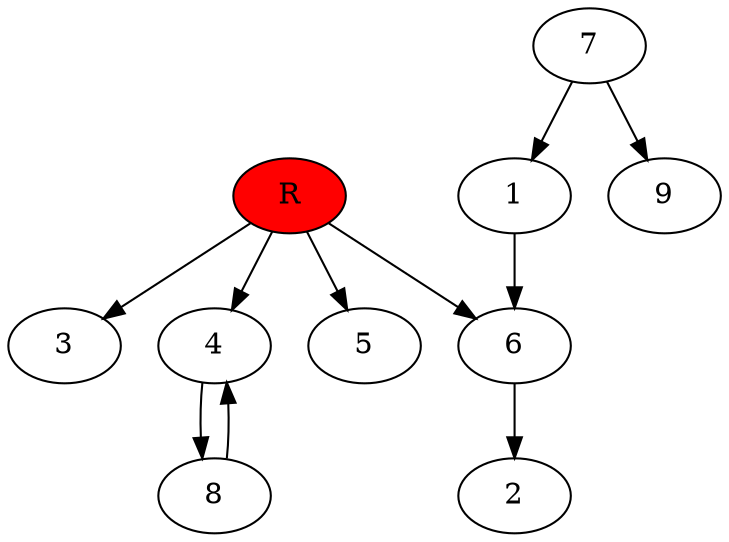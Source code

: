 digraph prb36813 {
	1
	2
	3
	4
	5
	6
	7
	8
	R [fillcolor="#ff0000" style=filled]
	1 -> 6
	4 -> 8
	6 -> 2
	7 -> 1
	7 -> 9
	8 -> 4
	R -> 3
	R -> 4
	R -> 5
	R -> 6
}
